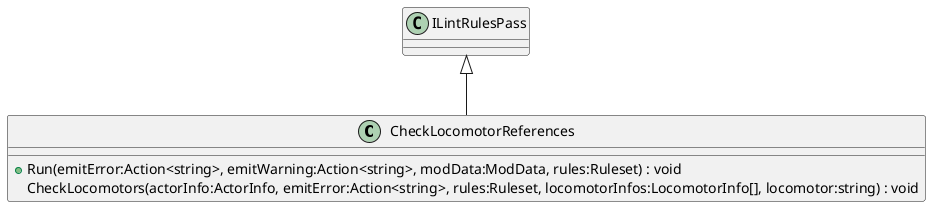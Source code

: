 @startuml
class CheckLocomotorReferences {
    + Run(emitError:Action<string>, emitWarning:Action<string>, modData:ModData, rules:Ruleset) : void
    CheckLocomotors(actorInfo:ActorInfo, emitError:Action<string>, rules:Ruleset, locomotorInfos:LocomotorInfo[], locomotor:string) : void
}
ILintRulesPass <|-- CheckLocomotorReferences
@enduml

